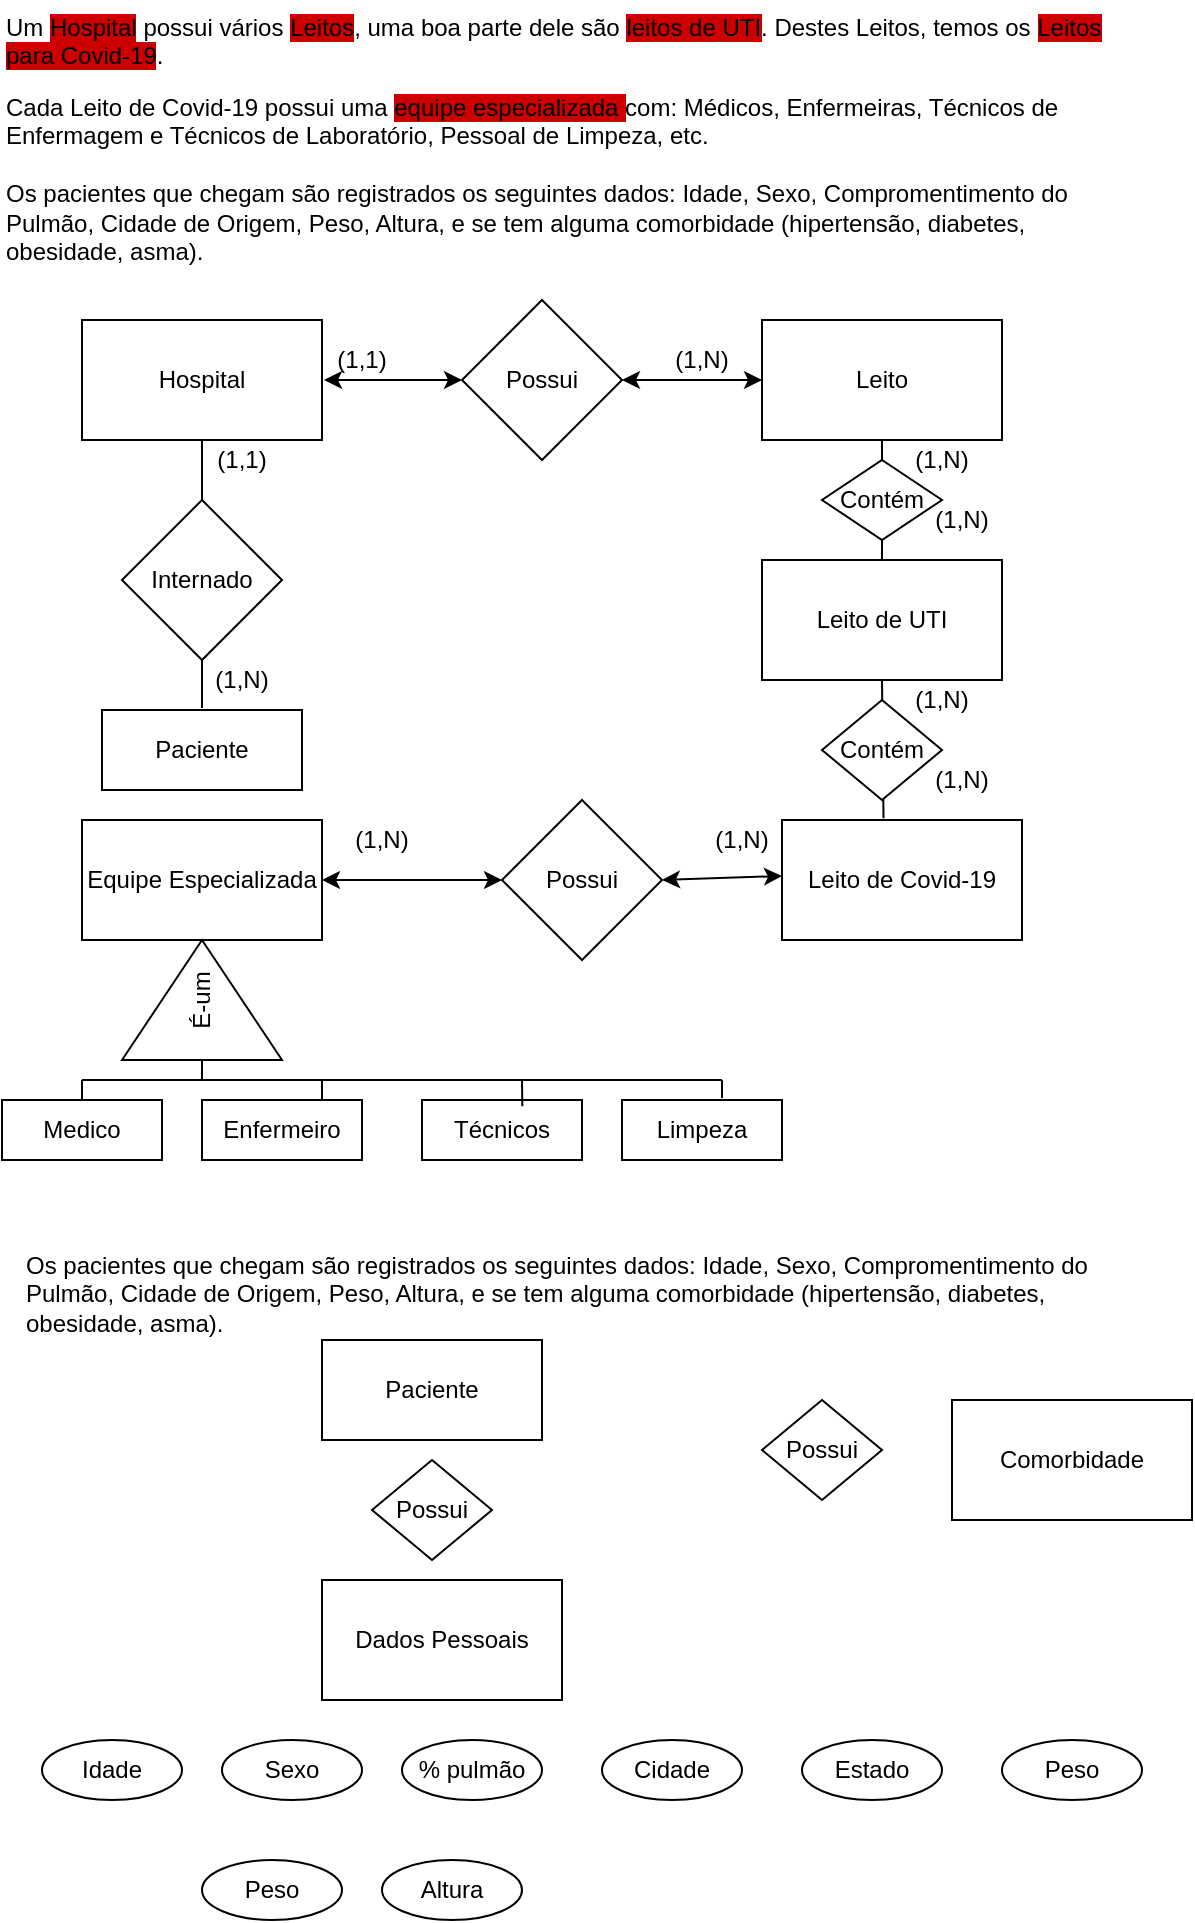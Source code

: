 <mxfile version="14.6.13" type="github">
  <diagram id="R2lEEEUBdFMjLlhIrx00" name="Leitos-Covid19">
    <mxGraphModel dx="633" dy="282" grid="1" gridSize="10" guides="1" tooltips="1" connect="1" arrows="1" fold="1" page="1" pageScale="1" pageWidth="850" pageHeight="1100" math="0" shadow="0" extFonts="Permanent Marker^https://fonts.googleapis.com/css?family=Permanent+Marker">
      <root>
        <mxCell id="0" />
        <mxCell id="1" parent="0" />
        <mxCell id="yuntyZBoVEaHa9BvgJv8-20" value="" style="endArrow=none;html=1;exitX=0.5;exitY=0;exitDx=0;exitDy=0;" edge="1" parent="1" source="yuntyZBoVEaHa9BvgJv8-7">
          <mxGeometry width="50" height="50" relative="1" as="geometry">
            <mxPoint x="510" y="300" as="sourcePoint" />
            <mxPoint x="560" y="250" as="targetPoint" />
          </mxGeometry>
        </mxCell>
        <mxCell id="yuntyZBoVEaHa9BvgJv8-1" value="Um &lt;span style=&quot;background-color: rgb(204 , 0 , 0)&quot;&gt;Hospital&lt;/span&gt; possui vários &lt;span style=&quot;background-color: rgb(204 , 0 , 0)&quot;&gt;Leitos&lt;/span&gt;, uma boa parte dele são &lt;span style=&quot;background-color: rgb(204 , 0 , 0)&quot;&gt;leitos de UTI&lt;/span&gt;. Destes Leitos, temos os &lt;span style=&quot;background-color: rgb(204 , 0 , 0)&quot;&gt;Leitos para Covid-19&lt;/span&gt;." style="text;whiteSpace=wrap;html=1;" vertex="1" parent="1">
          <mxGeometry x="120" y="30" width="550" height="40" as="geometry" />
        </mxCell>
        <mxCell id="yuntyZBoVEaHa9BvgJv8-2" value="Cada Leito de Covid-19 possui uma &lt;span style=&quot;background-color: rgb(204 , 0 , 0)&quot;&gt;equipe especializada &lt;/span&gt;com: Médicos, Enfermeiras, Técnicos de Enfermagem e Técnicos de Laboratório, Pessoal de Limpeza, etc.&lt;br&gt;&lt;br&gt;Os pacientes que chegam são registrados os seguintes dados: Idade, Sexo, Compromentimento do Pulmão, Cidade de Origem, Peso, Altura, e se tem alguma comorbidade (hipertensão, diabetes, obesidade, asma)." style="text;whiteSpace=wrap;html=1;" vertex="1" parent="1">
          <mxGeometry x="120" y="70" width="550" height="100" as="geometry" />
        </mxCell>
        <mxCell id="yuntyZBoVEaHa9BvgJv8-3" value="Hospital" style="rounded=0;whiteSpace=wrap;html=1;" vertex="1" parent="1">
          <mxGeometry x="160" y="190" width="120" height="60" as="geometry" />
        </mxCell>
        <mxCell id="yuntyZBoVEaHa9BvgJv8-4" value="Leito" style="rounded=0;whiteSpace=wrap;html=1;" vertex="1" parent="1">
          <mxGeometry x="500" y="190" width="120" height="60" as="geometry" />
        </mxCell>
        <mxCell id="yuntyZBoVEaHa9BvgJv8-7" value="Leito de UTI" style="rounded=0;whiteSpace=wrap;html=1;" vertex="1" parent="1">
          <mxGeometry x="500" y="310" width="120" height="60" as="geometry" />
        </mxCell>
        <mxCell id="yuntyZBoVEaHa9BvgJv8-8" value="Leito de Covid-19" style="rounded=0;whiteSpace=wrap;html=1;" vertex="1" parent="1">
          <mxGeometry x="510" y="440" width="120" height="60" as="geometry" />
        </mxCell>
        <mxCell id="yuntyZBoVEaHa9BvgJv8-9" value="Equipe Especializada" style="rounded=0;whiteSpace=wrap;html=1;" vertex="1" parent="1">
          <mxGeometry x="160" y="440" width="120" height="60" as="geometry" />
        </mxCell>
        <mxCell id="yuntyZBoVEaHa9BvgJv8-10" value="Possui" style="rhombus;whiteSpace=wrap;html=1;" vertex="1" parent="1">
          <mxGeometry x="350" y="180" width="80" height="80" as="geometry" />
        </mxCell>
        <mxCell id="yuntyZBoVEaHa9BvgJv8-11" value="" style="endArrow=classic;startArrow=classic;html=1;entryX=0;entryY=0.5;entryDx=0;entryDy=0;" edge="1" parent="1" target="yuntyZBoVEaHa9BvgJv8-10">
          <mxGeometry width="50" height="50" relative="1" as="geometry">
            <mxPoint x="281" y="220" as="sourcePoint" />
            <mxPoint x="340" y="200" as="targetPoint" />
          </mxGeometry>
        </mxCell>
        <mxCell id="yuntyZBoVEaHa9BvgJv8-14" value="" style="endArrow=classic;startArrow=classic;html=1;exitX=1;exitY=0.5;exitDx=0;exitDy=0;entryX=0;entryY=0.5;entryDx=0;entryDy=0;" edge="1" parent="1" source="yuntyZBoVEaHa9BvgJv8-10" target="yuntyZBoVEaHa9BvgJv8-4">
          <mxGeometry width="50" height="50" relative="1" as="geometry">
            <mxPoint x="440" y="240" as="sourcePoint" />
            <mxPoint x="490" y="190" as="targetPoint" />
          </mxGeometry>
        </mxCell>
        <mxCell id="yuntyZBoVEaHa9BvgJv8-15" value="(1,1)" style="text;html=1;strokeColor=none;fillColor=none;align=center;verticalAlign=middle;whiteSpace=wrap;rounded=0;" vertex="1" parent="1">
          <mxGeometry x="280" y="200" width="40" height="20" as="geometry" />
        </mxCell>
        <mxCell id="yuntyZBoVEaHa9BvgJv8-16" value="(1,N)" style="text;html=1;strokeColor=none;fillColor=none;align=center;verticalAlign=middle;whiteSpace=wrap;rounded=0;" vertex="1" parent="1">
          <mxGeometry x="450" y="200" width="40" height="20" as="geometry" />
        </mxCell>
        <mxCell id="yuntyZBoVEaHa9BvgJv8-17" value="Contém" style="rhombus;whiteSpace=wrap;html=1;" vertex="1" parent="1">
          <mxGeometry x="530" y="260" width="60" height="40" as="geometry" />
        </mxCell>
        <mxCell id="yuntyZBoVEaHa9BvgJv8-23" value="" style="endArrow=none;html=1;" edge="1" parent="1" target="yuntyZBoVEaHa9BvgJv8-18">
          <mxGeometry width="50" height="50" relative="1" as="geometry">
            <mxPoint x="540" y="410" as="sourcePoint" />
            <mxPoint x="590" y="360" as="targetPoint" />
          </mxGeometry>
        </mxCell>
        <mxCell id="yuntyZBoVEaHa9BvgJv8-24" value="" style="endArrow=none;html=1;entryX=0.5;entryY=1;entryDx=0;entryDy=0;exitX=0.423;exitY=-0.014;exitDx=0;exitDy=0;exitPerimeter=0;" edge="1" parent="1" source="yuntyZBoVEaHa9BvgJv8-8" target="yuntyZBoVEaHa9BvgJv8-7">
          <mxGeometry width="50" height="50" relative="1" as="geometry">
            <mxPoint x="450" y="420" as="sourcePoint" />
            <mxPoint x="500" y="370" as="targetPoint" />
          </mxGeometry>
        </mxCell>
        <mxCell id="yuntyZBoVEaHa9BvgJv8-18" value="Contém" style="rhombus;whiteSpace=wrap;html=1;" vertex="1" parent="1">
          <mxGeometry x="530" y="380" width="60" height="50" as="geometry" />
        </mxCell>
        <mxCell id="yuntyZBoVEaHa9BvgJv8-25" value="(1,N)" style="text;html=1;strokeColor=none;fillColor=none;align=center;verticalAlign=middle;whiteSpace=wrap;rounded=0;" vertex="1" parent="1">
          <mxGeometry x="570" y="250" width="40" height="20" as="geometry" />
        </mxCell>
        <mxCell id="yuntyZBoVEaHa9BvgJv8-26" value="(1,N)" style="text;html=1;strokeColor=none;fillColor=none;align=center;verticalAlign=middle;whiteSpace=wrap;rounded=0;" vertex="1" parent="1">
          <mxGeometry x="580" y="280" width="40" height="20" as="geometry" />
        </mxCell>
        <mxCell id="yuntyZBoVEaHa9BvgJv8-27" value="(1,N)" style="text;html=1;strokeColor=none;fillColor=none;align=center;verticalAlign=middle;whiteSpace=wrap;rounded=0;" vertex="1" parent="1">
          <mxGeometry x="570" y="370" width="40" height="20" as="geometry" />
        </mxCell>
        <mxCell id="yuntyZBoVEaHa9BvgJv8-28" value="(1,N)" style="text;html=1;strokeColor=none;fillColor=none;align=center;verticalAlign=middle;whiteSpace=wrap;rounded=0;" vertex="1" parent="1">
          <mxGeometry x="580" y="410" width="40" height="20" as="geometry" />
        </mxCell>
        <mxCell id="yuntyZBoVEaHa9BvgJv8-29" value="Possui" style="rhombus;whiteSpace=wrap;html=1;" vertex="1" parent="1">
          <mxGeometry x="370" y="430" width="80" height="80" as="geometry" />
        </mxCell>
        <mxCell id="yuntyZBoVEaHa9BvgJv8-30" value="" style="endArrow=classic;startArrow=classic;html=1;exitX=1;exitY=0.5;exitDx=0;exitDy=0;entryX=0;entryY=0.5;entryDx=0;entryDy=0;" edge="1" parent="1" source="yuntyZBoVEaHa9BvgJv8-9" target="yuntyZBoVEaHa9BvgJv8-29">
          <mxGeometry width="50" height="50" relative="1" as="geometry">
            <mxPoint x="290" y="510" as="sourcePoint" />
            <mxPoint x="340" y="460" as="targetPoint" />
          </mxGeometry>
        </mxCell>
        <mxCell id="yuntyZBoVEaHa9BvgJv8-31" value="" style="endArrow=classic;startArrow=classic;html=1;" edge="1" parent="1">
          <mxGeometry width="50" height="50" relative="1" as="geometry">
            <mxPoint x="450" y="470" as="sourcePoint" />
            <mxPoint x="510" y="468" as="targetPoint" />
          </mxGeometry>
        </mxCell>
        <mxCell id="yuntyZBoVEaHa9BvgJv8-32" value="(1,N)" style="text;html=1;strokeColor=none;fillColor=none;align=center;verticalAlign=middle;whiteSpace=wrap;rounded=0;" vertex="1" parent="1">
          <mxGeometry x="470" y="440" width="40" height="20" as="geometry" />
        </mxCell>
        <mxCell id="yuntyZBoVEaHa9BvgJv8-33" value="(1,N)" style="text;html=1;strokeColor=none;fillColor=none;align=center;verticalAlign=middle;whiteSpace=wrap;rounded=0;" vertex="1" parent="1">
          <mxGeometry x="290" y="440" width="40" height="20" as="geometry" />
        </mxCell>
        <mxCell id="yuntyZBoVEaHa9BvgJv8-34" value="É-um" style="triangle;whiteSpace=wrap;html=1;rotation=-90;" vertex="1" parent="1">
          <mxGeometry x="190" y="490" width="60" height="80" as="geometry" />
        </mxCell>
        <mxCell id="yuntyZBoVEaHa9BvgJv8-36" value="Medico" style="rounded=0;whiteSpace=wrap;html=1;" vertex="1" parent="1">
          <mxGeometry x="120" y="580" width="80" height="30" as="geometry" />
        </mxCell>
        <mxCell id="yuntyZBoVEaHa9BvgJv8-37" value="Enfermeiro" style="rounded=0;whiteSpace=wrap;html=1;" vertex="1" parent="1">
          <mxGeometry x="220" y="580" width="80" height="30" as="geometry" />
        </mxCell>
        <mxCell id="yuntyZBoVEaHa9BvgJv8-38" value="Técnicos" style="rounded=0;whiteSpace=wrap;html=1;" vertex="1" parent="1">
          <mxGeometry x="330" y="580" width="80" height="30" as="geometry" />
        </mxCell>
        <mxCell id="yuntyZBoVEaHa9BvgJv8-39" value="Limpeza" style="rounded=0;whiteSpace=wrap;html=1;" vertex="1" parent="1">
          <mxGeometry x="430" y="580" width="80" height="30" as="geometry" />
        </mxCell>
        <mxCell id="yuntyZBoVEaHa9BvgJv8-41" value="" style="endArrow=none;html=1;" edge="1" parent="1">
          <mxGeometry width="50" height="50" relative="1" as="geometry">
            <mxPoint x="160" y="570" as="sourcePoint" />
            <mxPoint x="480" y="570" as="targetPoint" />
          </mxGeometry>
        </mxCell>
        <mxCell id="yuntyZBoVEaHa9BvgJv8-42" value="" style="endArrow=none;html=1;" edge="1" parent="1" source="yuntyZBoVEaHa9BvgJv8-36">
          <mxGeometry width="50" height="50" relative="1" as="geometry">
            <mxPoint x="160" y="559.289" as="sourcePoint" />
            <mxPoint x="160" y="570" as="targetPoint" />
          </mxGeometry>
        </mxCell>
        <mxCell id="yuntyZBoVEaHa9BvgJv8-43" value="" style="endArrow=none;html=1;exitX=0.75;exitY=0;exitDx=0;exitDy=0;" edge="1" parent="1" source="yuntyZBoVEaHa9BvgJv8-37">
          <mxGeometry width="50" height="50" relative="1" as="geometry">
            <mxPoint x="230" y="620" as="sourcePoint" />
            <mxPoint x="280" y="570" as="targetPoint" />
          </mxGeometry>
        </mxCell>
        <mxCell id="yuntyZBoVEaHa9BvgJv8-44" value="" style="endArrow=none;html=1;exitX=0.627;exitY=0.105;exitDx=0;exitDy=0;exitPerimeter=0;" edge="1" parent="1" source="yuntyZBoVEaHa9BvgJv8-38">
          <mxGeometry width="50" height="50" relative="1" as="geometry">
            <mxPoint x="350" y="610" as="sourcePoint" />
            <mxPoint x="380" y="570" as="targetPoint" />
          </mxGeometry>
        </mxCell>
        <mxCell id="yuntyZBoVEaHa9BvgJv8-45" value="" style="endArrow=none;html=1;" edge="1" parent="1">
          <mxGeometry width="50" height="50" relative="1" as="geometry">
            <mxPoint x="480" y="579" as="sourcePoint" />
            <mxPoint x="480" y="570" as="targetPoint" />
          </mxGeometry>
        </mxCell>
        <mxCell id="yuntyZBoVEaHa9BvgJv8-46" value="" style="endArrow=none;html=1;" edge="1" parent="1">
          <mxGeometry width="50" height="50" relative="1" as="geometry">
            <mxPoint x="220" y="570" as="sourcePoint" />
            <mxPoint x="220" y="560" as="targetPoint" />
          </mxGeometry>
        </mxCell>
        <mxCell id="yuntyZBoVEaHa9BvgJv8-47" value="Paciente" style="whiteSpace=wrap;html=1;" vertex="1" parent="1">
          <mxGeometry x="170" y="385" width="100" height="40" as="geometry" />
        </mxCell>
        <mxCell id="yuntyZBoVEaHa9BvgJv8-48" value="Internado" style="rhombus;whiteSpace=wrap;html=1;" vertex="1" parent="1">
          <mxGeometry x="180" y="280" width="80" height="80" as="geometry" />
        </mxCell>
        <mxCell id="yuntyZBoVEaHa9BvgJv8-50" value="" style="endArrow=none;html=1;entryX=0.5;entryY=1;entryDx=0;entryDy=0;" edge="1" parent="1" target="yuntyZBoVEaHa9BvgJv8-3">
          <mxGeometry width="50" height="50" relative="1" as="geometry">
            <mxPoint x="220" y="280" as="sourcePoint" />
            <mxPoint x="270" y="230" as="targetPoint" />
          </mxGeometry>
        </mxCell>
        <mxCell id="yuntyZBoVEaHa9BvgJv8-51" value="" style="endArrow=none;html=1;entryX=0.5;entryY=1;entryDx=0;entryDy=0;" edge="1" parent="1" target="yuntyZBoVEaHa9BvgJv8-48">
          <mxGeometry width="50" height="50" relative="1" as="geometry">
            <mxPoint x="220" y="384" as="sourcePoint" />
            <mxPoint x="260" y="330" as="targetPoint" />
          </mxGeometry>
        </mxCell>
        <mxCell id="yuntyZBoVEaHa9BvgJv8-52" value="(1,N)" style="text;html=1;strokeColor=none;fillColor=none;align=center;verticalAlign=middle;whiteSpace=wrap;rounded=0;" vertex="1" parent="1">
          <mxGeometry x="220" y="360" width="40" height="20" as="geometry" />
        </mxCell>
        <mxCell id="yuntyZBoVEaHa9BvgJv8-53" value="(1,1)" style="text;html=1;strokeColor=none;fillColor=none;align=center;verticalAlign=middle;whiteSpace=wrap;rounded=0;" vertex="1" parent="1">
          <mxGeometry x="220" y="250" width="40" height="20" as="geometry" />
        </mxCell>
        <mxCell id="yuntyZBoVEaHa9BvgJv8-55" value="&lt;br&gt;&lt;br&gt;Os pacientes que chegam são registrados os seguintes dados: Idade, Sexo, Compromentimento do Pulmão, Cidade de Origem, Peso, Altura, e se tem alguma comorbidade (hipertensão, diabetes, obesidade, asma)." style="text;whiteSpace=wrap;html=1;" vertex="1" parent="1">
          <mxGeometry x="130" y="620" width="550" height="100" as="geometry" />
        </mxCell>
        <mxCell id="yuntyZBoVEaHa9BvgJv8-57" value="Paciente" style="whiteSpace=wrap;html=1;" vertex="1" parent="1">
          <mxGeometry x="280" y="700" width="110" height="50" as="geometry" />
        </mxCell>
        <mxCell id="yuntyZBoVEaHa9BvgJv8-58" value="Dados Pessoais" style="rounded=0;whiteSpace=wrap;html=1;" vertex="1" parent="1">
          <mxGeometry x="280" y="820" width="120" height="60" as="geometry" />
        </mxCell>
        <mxCell id="yuntyZBoVEaHa9BvgJv8-59" value="Possui" style="rhombus;whiteSpace=wrap;html=1;" vertex="1" parent="1">
          <mxGeometry x="305" y="760" width="60" height="50" as="geometry" />
        </mxCell>
        <mxCell id="yuntyZBoVEaHa9BvgJv8-60" value="Idade" style="ellipse;whiteSpace=wrap;html=1;" vertex="1" parent="1">
          <mxGeometry x="140" y="900" width="70" height="30" as="geometry" />
        </mxCell>
        <mxCell id="yuntyZBoVEaHa9BvgJv8-61" value="Sexo" style="ellipse;whiteSpace=wrap;html=1;" vertex="1" parent="1">
          <mxGeometry x="230" y="900" width="70" height="30" as="geometry" />
        </mxCell>
        <mxCell id="yuntyZBoVEaHa9BvgJv8-62" value="% pulmão" style="ellipse;whiteSpace=wrap;html=1;" vertex="1" parent="1">
          <mxGeometry x="320" y="900" width="70" height="30" as="geometry" />
        </mxCell>
        <mxCell id="yuntyZBoVEaHa9BvgJv8-63" value="Cidade" style="ellipse;whiteSpace=wrap;html=1;" vertex="1" parent="1">
          <mxGeometry x="420" y="900" width="70" height="30" as="geometry" />
        </mxCell>
        <mxCell id="yuntyZBoVEaHa9BvgJv8-64" value="Estado" style="ellipse;whiteSpace=wrap;html=1;" vertex="1" parent="1">
          <mxGeometry x="520" y="900" width="70" height="30" as="geometry" />
        </mxCell>
        <mxCell id="yuntyZBoVEaHa9BvgJv8-65" value="Peso" style="ellipse;whiteSpace=wrap;html=1;" vertex="1" parent="1">
          <mxGeometry x="620" y="900" width="70" height="30" as="geometry" />
        </mxCell>
        <mxCell id="yuntyZBoVEaHa9BvgJv8-66" value="Peso" style="ellipse;whiteSpace=wrap;html=1;" vertex="1" parent="1">
          <mxGeometry x="220" y="960" width="70" height="30" as="geometry" />
        </mxCell>
        <mxCell id="yuntyZBoVEaHa9BvgJv8-67" value="Altura" style="ellipse;whiteSpace=wrap;html=1;" vertex="1" parent="1">
          <mxGeometry x="310" y="960" width="70" height="30" as="geometry" />
        </mxCell>
        <mxCell id="yuntyZBoVEaHa9BvgJv8-69" value="Comorbidade" style="rounded=0;whiteSpace=wrap;html=1;" vertex="1" parent="1">
          <mxGeometry x="595" y="730" width="120" height="60" as="geometry" />
        </mxCell>
        <mxCell id="yuntyZBoVEaHa9BvgJv8-70" value="Possui" style="rhombus;whiteSpace=wrap;html=1;" vertex="1" parent="1">
          <mxGeometry x="500" y="730" width="60" height="50" as="geometry" />
        </mxCell>
      </root>
    </mxGraphModel>
  </diagram>
</mxfile>
